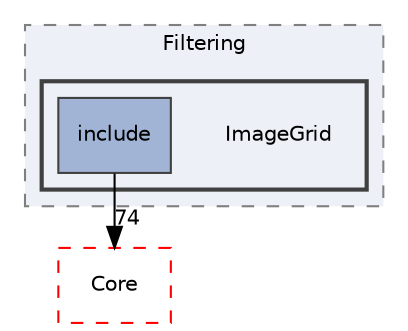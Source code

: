 digraph "ImageGrid"
{
 // LATEX_PDF_SIZE
  edge [fontname="Helvetica",fontsize="10",labelfontname="Helvetica",labelfontsize="10"];
  node [fontname="Helvetica",fontsize="10",shape=record];
  compound=true
  subgraph clusterdir_6724b11ef9ad676a0a0c31463bff1d93 {
    graph [ bgcolor="#edf0f7", pencolor="grey50", style="filled,dashed,", label="Filtering", fontname="Helvetica", fontsize="10", URL="dir_6724b11ef9ad676a0a0c31463bff1d93.html"]
  subgraph clusterdir_a671cb127c4f59a3347af56f165ae630 {
    graph [ bgcolor="#edf0f7", pencolor="grey25", style="filled,bold,", label="", fontname="Helvetica", fontsize="10", URL="dir_a671cb127c4f59a3347af56f165ae630.html"]
    dir_a671cb127c4f59a3347af56f165ae630 [shape=plaintext, label="ImageGrid"];
  dir_5d954fa47d77c7aa01ad83bff058f0ba [shape=box, label="include", style="filled,", fillcolor="#a2b4d6", color="grey25", URL="dir_5d954fa47d77c7aa01ad83bff058f0ba.html"];
  }
  }
  dir_cac7f9cecb9aa42a0bd05452dddd8a21 [shape=box, label="Core", style="dashed,", fillcolor="#edf0f7", color="red", URL="dir_cac7f9cecb9aa42a0bd05452dddd8a21.html"];
  dir_5d954fa47d77c7aa01ad83bff058f0ba->dir_cac7f9cecb9aa42a0bd05452dddd8a21 [headlabel="74", labeldistance=1.5 headhref="dir_000098_000014.html"];
}
